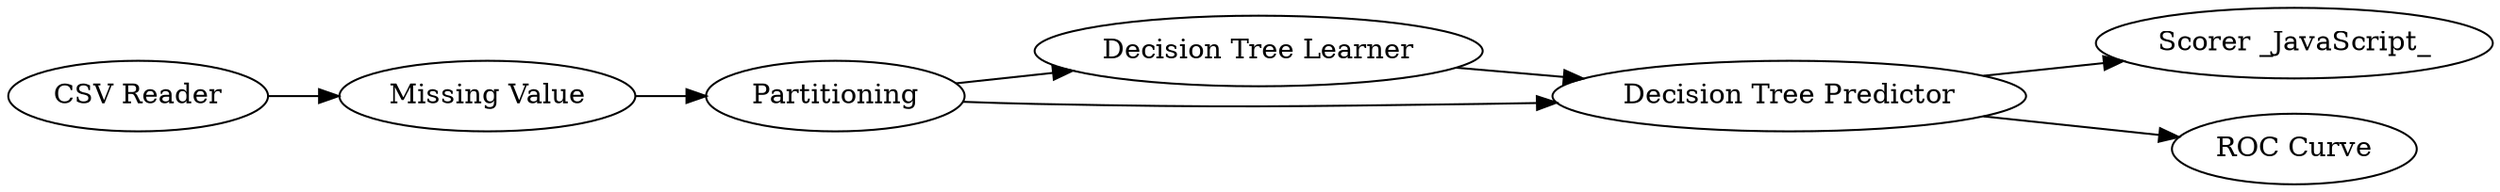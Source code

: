 digraph {
	1 [label="CSV Reader"]
	2 [label=Partitioning]
	3 [label="Decision Tree Learner"]
	4 [label="Decision Tree Predictor"]
	5 [label="Scorer _JavaScript_"]
	6 [label="Missing Value"]
	7 [label="ROC Curve"]
	1 -> 6
	2 -> 3
	2 -> 4
	3 -> 4
	4 -> 5
	4 -> 7
	6 -> 2
	rankdir=LR
}
